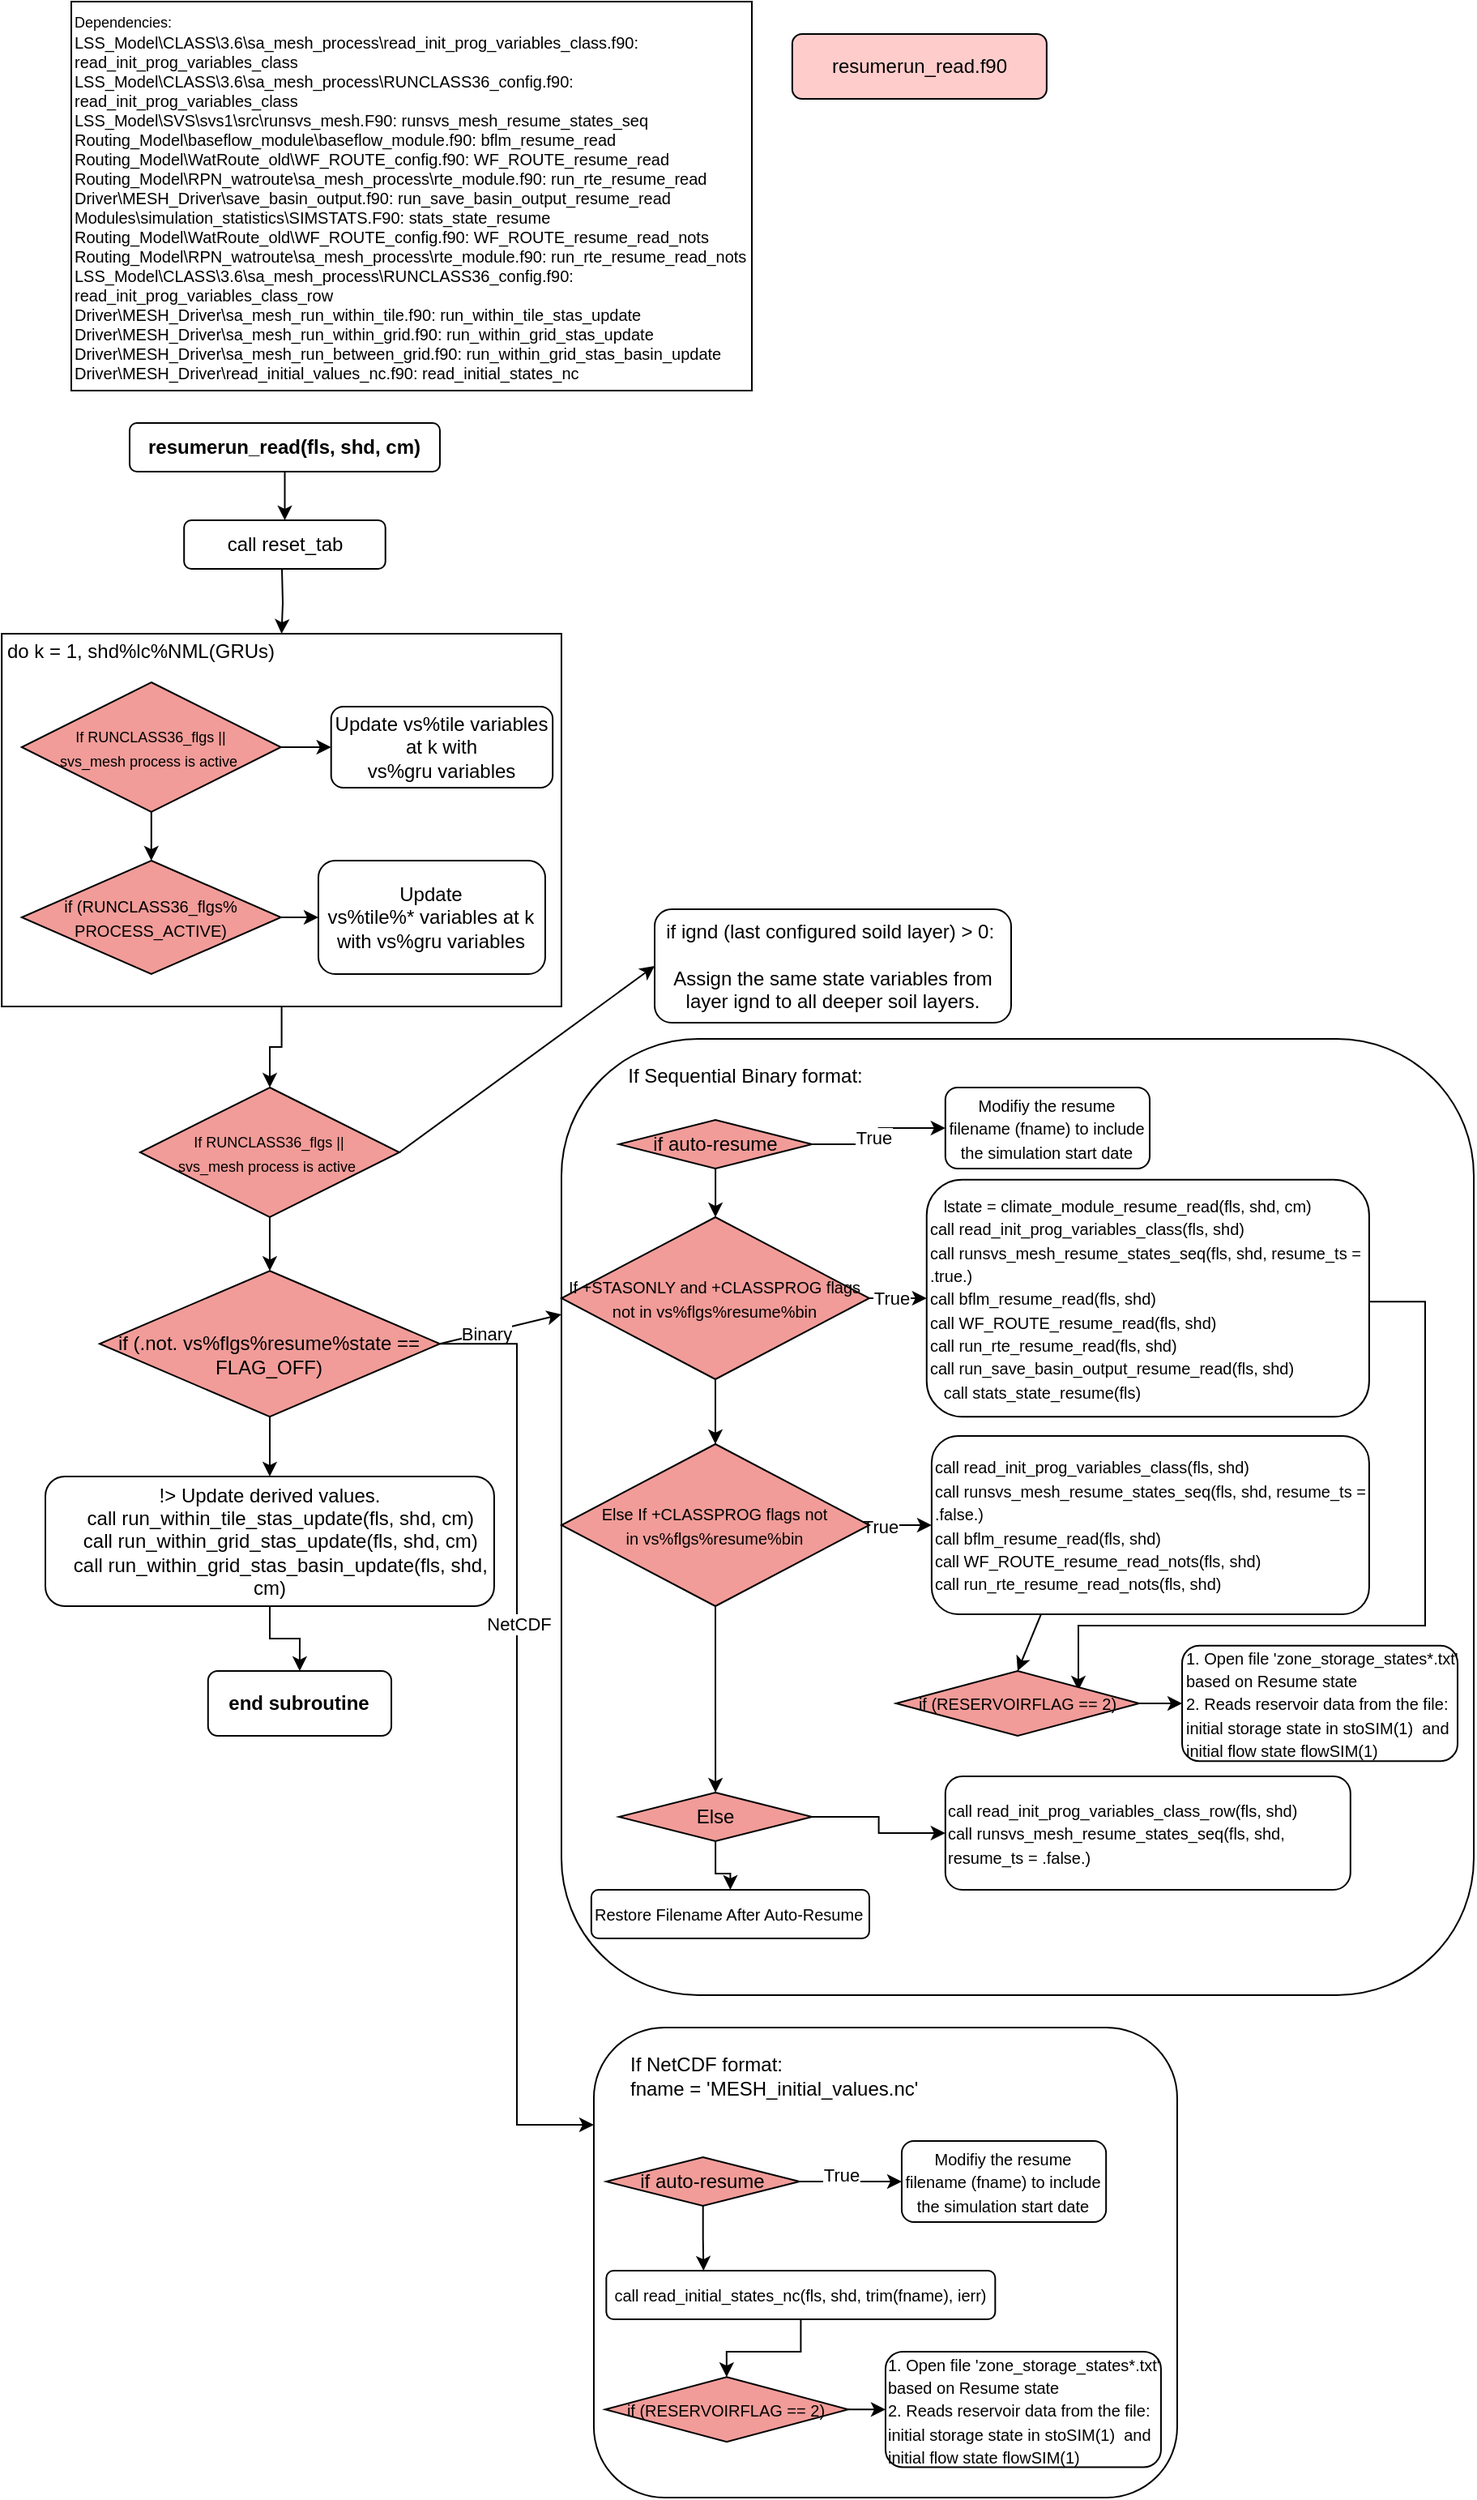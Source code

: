 <mxfile version="24.8.3">
  <diagram name="Page-1" id="HpfYL4KAwdnJSC-sTgEP">
    <mxGraphModel dx="3071" dy="999" grid="1" gridSize="10" guides="1" tooltips="1" connect="1" arrows="1" fold="1" page="1" pageScale="1" pageWidth="850" pageHeight="1100" math="0" shadow="0">
      <root>
        <mxCell id="0" />
        <mxCell id="1" parent="0" />
        <mxCell id="4A6c9v3RaQ-BC8OZOFRq-1" value="resumerun_read.f90" style="rounded=1;whiteSpace=wrap;html=1;fillColor=#FFCCCC;" parent="1" vertex="1">
          <mxGeometry x="444.93" y="20" width="157" height="40" as="geometry" />
        </mxCell>
        <mxCell id="4A6c9v3RaQ-BC8OZOFRq-2" value="&lt;div&gt;&lt;font style=&quot;font-size: 9px;&quot;&gt;Dependencies:&lt;/font&gt;&lt;/div&gt;&lt;div&gt;&lt;font size=&quot;1&quot; style=&quot;&quot;&gt;&lt;div style=&quot;&quot;&gt;LSS_Model\CLASS\3.6\sa_mesh_process\read_init_prog_variables_class.f90: read_init_prog_variables_class&lt;/div&gt;&lt;div style=&quot;&quot;&gt;LSS_Model\CLASS\3.6\sa_mesh_process\RUNCLASS36_config.f90: read_init_prog_variables_class&lt;/div&gt;&lt;div style=&quot;&quot;&gt;LSS_Model\SVS\svs1\src\runsvs_mesh.F90: runsvs_mesh_resume_states_seq&lt;/div&gt;&lt;div style=&quot;&quot;&gt;Routing_Model\baseflow_module\baseflow_module.f90: bflm_resume_read&lt;/div&gt;&lt;div style=&quot;&quot;&gt;Routing_Model\WatRoute_old\WF_ROUTE_config.f90: WF_ROUTE_resume_read&lt;/div&gt;&lt;div style=&quot;&quot;&gt;Routing_Model\RPN_watroute\sa_mesh_process\rte_module.f90: run_rte_resume_read&lt;/div&gt;&lt;div style=&quot;&quot;&gt;Driver\MESH_Driver\save_basin_output.f90: run_save_basin_output_resume_read&lt;/div&gt;&lt;div style=&quot;&quot;&gt;Modules\simulation_statistics\SIMSTATS.F90: stats_state_resume&lt;/div&gt;&lt;div style=&quot;&quot;&gt;Routing_Model\WatRoute_old\WF_ROUTE_config.f90: WF_ROUTE_resume_read_nots&lt;/div&gt;&lt;div style=&quot;&quot;&gt;Routing_Model\RPN_watroute\sa_mesh_process\rte_module.f90: run_rte_resume_read_nots&lt;/div&gt;&lt;div style=&quot;&quot;&gt;LSS_Model\CLASS\3.6\sa_mesh_process\RUNCLASS36_config.f90: read_init_prog_variables_class_row&lt;/div&gt;&lt;div style=&quot;&quot;&gt;Driver\MESH_Driver\sa_mesh_run_within_tile.f90: run_within_tile_stas_update&lt;/div&gt;&lt;div style=&quot;&quot;&gt;Driver\MESH_Driver\sa_mesh_run_within_grid.f90: run_within_grid_stas_update&lt;/div&gt;&lt;div style=&quot;&quot;&gt;Driver\MESH_Driver\sa_mesh_run_between_grid.f90: run_within_grid_stas_basin_update&lt;/div&gt;&lt;div style=&quot;&quot;&gt;Driver\MESH_Driver\read_initial_values_nc.f90: read_initial_states_nc&lt;/div&gt;&lt;/font&gt;&lt;/div&gt;" style="rounded=0;whiteSpace=wrap;html=1;align=left;" parent="1" vertex="1">
          <mxGeometry width="420" height="240" as="geometry" />
        </mxCell>
        <mxCell id="4A6c9v3RaQ-BC8OZOFRq-5" value="" style="edgeStyle=orthogonalEdgeStyle;rounded=0;orthogonalLoop=1;jettySize=auto;html=1;" parent="1" source="4A6c9v3RaQ-BC8OZOFRq-3" target="4A6c9v3RaQ-BC8OZOFRq-4" edge="1">
          <mxGeometry relative="1" as="geometry" />
        </mxCell>
        <mxCell id="4A6c9v3RaQ-BC8OZOFRq-3" value="resumerun_read(fls, shd, cm)" style="rounded=1;whiteSpace=wrap;html=1;fontStyle=1" parent="1" vertex="1">
          <mxGeometry x="35.99" y="260" width="191.49" height="30" as="geometry" />
        </mxCell>
        <mxCell id="4A6c9v3RaQ-BC8OZOFRq-4" value="&lt;span style=&quot;font-weight: normal;&quot;&gt;call reset_tab&lt;/span&gt;" style="whiteSpace=wrap;html=1;rounded=1;fontStyle=1;" parent="1" vertex="1">
          <mxGeometry x="69.6" y="320" width="124.26" height="30" as="geometry" />
        </mxCell>
        <mxCell id="4A6c9v3RaQ-BC8OZOFRq-20" style="edgeStyle=orthogonalEdgeStyle;rounded=0;orthogonalLoop=1;jettySize=auto;html=1;" parent="1" source="4A6c9v3RaQ-BC8OZOFRq-6" target="4A6c9v3RaQ-BC8OZOFRq-19" edge="1">
          <mxGeometry relative="1" as="geometry" />
        </mxCell>
        <mxCell id="4A6c9v3RaQ-BC8OZOFRq-6" value="&lt;div&gt;&lt;br&gt;&lt;/div&gt;" style="rounded=0;whiteSpace=wrap;html=1;align=left;" parent="1" vertex="1">
          <mxGeometry x="-42.92" y="390" width="345.4" height="230" as="geometry" />
        </mxCell>
        <mxCell id="4A6c9v3RaQ-BC8OZOFRq-7" value="do k = 1, shd%lc%NML(GRUs)" style="text;html=1;align=center;verticalAlign=middle;whiteSpace=wrap;rounded=0;" parent="1" vertex="1">
          <mxGeometry x="-42.92" y="391" width="172.29" height="20" as="geometry" />
        </mxCell>
        <mxCell id="4A6c9v3RaQ-BC8OZOFRq-12" style="edgeStyle=orthogonalEdgeStyle;rounded=0;orthogonalLoop=1;jettySize=auto;html=1;entryX=0;entryY=0.5;entryDx=0;entryDy=0;" parent="1" source="4A6c9v3RaQ-BC8OZOFRq-8" target="4A6c9v3RaQ-BC8OZOFRq-10" edge="1">
          <mxGeometry relative="1" as="geometry" />
        </mxCell>
        <mxCell id="4A6c9v3RaQ-BC8OZOFRq-15" style="edgeStyle=orthogonalEdgeStyle;rounded=0;orthogonalLoop=1;jettySize=auto;html=1;entryX=0.5;entryY=0;entryDx=0;entryDy=0;" parent="1" source="4A6c9v3RaQ-BC8OZOFRq-8" target="4A6c9v3RaQ-BC8OZOFRq-13" edge="1">
          <mxGeometry relative="1" as="geometry" />
        </mxCell>
        <mxCell id="4A6c9v3RaQ-BC8OZOFRq-8" value="&lt;font style=&quot;font-size: 9px;&quot;&gt;If&amp;nbsp;RUNCLASS36_flgs ||&lt;/font&gt;&lt;div&gt;&lt;font style=&quot;font-size: 9px;&quot;&gt;svs_mesh process is active&amp;nbsp;&lt;/font&gt;&lt;/div&gt;" style="rhombus;whiteSpace=wrap;html=1;fillColor=#F19C99;" parent="1" vertex="1">
          <mxGeometry x="-30.63" y="420" width="160" height="80" as="geometry" />
        </mxCell>
        <mxCell id="4A6c9v3RaQ-BC8OZOFRq-10" value="&lt;span style=&quot;font-weight: normal;&quot;&gt;Update &lt;/span&gt;&lt;span style=&quot;font-weight: 400;&quot;&gt;vs%tile&lt;/span&gt;&lt;span style=&quot;font-weight: normal;&quot;&gt;&amp;nbsp;variables at k with &lt;/span&gt;&lt;span style=&quot;font-weight: 400;&quot;&gt;vs%gru&lt;/span&gt;&lt;span style=&quot;font-weight: normal;&quot;&gt;&amp;nbsp;variables&lt;/span&gt;" style="whiteSpace=wrap;html=1;rounded=1;fontStyle=1;" parent="1" vertex="1">
          <mxGeometry x="160.35" y="435" width="136.73" height="50" as="geometry" />
        </mxCell>
        <mxCell id="4A6c9v3RaQ-BC8OZOFRq-17" style="edgeStyle=orthogonalEdgeStyle;rounded=0;orthogonalLoop=1;jettySize=auto;html=1;entryX=0;entryY=0.5;entryDx=0;entryDy=0;" parent="1" source="4A6c9v3RaQ-BC8OZOFRq-13" target="4A6c9v3RaQ-BC8OZOFRq-14" edge="1">
          <mxGeometry relative="1" as="geometry" />
        </mxCell>
        <mxCell id="4A6c9v3RaQ-BC8OZOFRq-13" value="&lt;font size=&quot;1&quot;&gt;if (RUNCLASS36_flgs% PROCESS_ACTIVE)&lt;/font&gt;" style="rhombus;whiteSpace=wrap;html=1;fillColor=#F19C99;" parent="1" vertex="1">
          <mxGeometry x="-30.63" y="530" width="160" height="70" as="geometry" />
        </mxCell>
        <mxCell id="4A6c9v3RaQ-BC8OZOFRq-14" value="&lt;span style=&quot;font-weight: normal;&quot;&gt;Update &lt;/span&gt;&lt;span style=&quot;font-weight: 400;&quot;&gt;vs%tile%*&amp;nbsp;&lt;/span&gt;&lt;span style=&quot;font-weight: normal;&quot;&gt;variables at k with &lt;/span&gt;&lt;span style=&quot;font-weight: 400;&quot;&gt;vs%gru&lt;/span&gt;&lt;span style=&quot;font-weight: normal;&quot;&gt;&amp;nbsp;variables&lt;/span&gt;" style="whiteSpace=wrap;html=1;rounded=1;fontStyle=1;" parent="1" vertex="1">
          <mxGeometry x="152.48" y="530" width="140" height="70" as="geometry" />
        </mxCell>
        <mxCell id="4A6c9v3RaQ-BC8OZOFRq-23" style="rounded=0;orthogonalLoop=1;jettySize=auto;html=1;entryX=0;entryY=0.5;entryDx=0;entryDy=0;exitX=1;exitY=0.5;exitDx=0;exitDy=0;" parent="1" source="4A6c9v3RaQ-BC8OZOFRq-19" target="4A6c9v3RaQ-BC8OZOFRq-22" edge="1">
          <mxGeometry relative="1" as="geometry" />
        </mxCell>
        <mxCell id="4A6c9v3RaQ-BC8OZOFRq-61" style="rounded=0;orthogonalLoop=1;jettySize=auto;html=1;entryX=0.5;entryY=0;entryDx=0;entryDy=0;" parent="1" source="4A6c9v3RaQ-BC8OZOFRq-19" target="4A6c9v3RaQ-BC8OZOFRq-24" edge="1">
          <mxGeometry relative="1" as="geometry" />
        </mxCell>
        <mxCell id="4A6c9v3RaQ-BC8OZOFRq-19" value="&lt;font style=&quot;font-size: 9px;&quot;&gt;If&amp;nbsp;RUNCLASS36_flgs ||&lt;/font&gt;&lt;div&gt;&lt;font style=&quot;font-size: 9px;&quot;&gt;svs_mesh process is active&amp;nbsp;&lt;/font&gt;&lt;/div&gt;" style="rhombus;whiteSpace=wrap;html=1;fillColor=#F19C99;" parent="1" vertex="1">
          <mxGeometry x="42.48" y="670" width="160" height="80" as="geometry" />
        </mxCell>
        <mxCell id="4A6c9v3RaQ-BC8OZOFRq-21" style="edgeStyle=orthogonalEdgeStyle;rounded=0;orthogonalLoop=1;jettySize=auto;html=1;entryX=0.5;entryY=0;entryDx=0;entryDy=0;" parent="1" target="4A6c9v3RaQ-BC8OZOFRq-6" edge="1">
          <mxGeometry relative="1" as="geometry">
            <mxPoint x="130" y="350" as="sourcePoint" />
          </mxGeometry>
        </mxCell>
        <mxCell id="4A6c9v3RaQ-BC8OZOFRq-22" value="&lt;span style=&quot;font-weight: 400;&quot;&gt;if ignd (last configured soild layer) &amp;gt; 0:&amp;nbsp;&lt;/span&gt;&lt;div&gt;&lt;br&gt;&lt;/div&gt;&lt;div&gt;&lt;span style=&quot;font-weight: 400;&quot;&gt;Assign the same state variables from layer ignd to all deeper soil layers.&lt;/span&gt;&lt;/div&gt;" style="whiteSpace=wrap;html=1;rounded=1;fontStyle=1;" parent="1" vertex="1">
          <mxGeometry x="360.0" y="560" width="220" height="70" as="geometry" />
        </mxCell>
        <mxCell id="4A6c9v3RaQ-BC8OZOFRq-62" style="edgeStyle=orthogonalEdgeStyle;rounded=0;orthogonalLoop=1;jettySize=auto;html=1;entryX=0.5;entryY=0;entryDx=0;entryDy=0;" parent="1" source="4A6c9v3RaQ-BC8OZOFRq-24" target="4A6c9v3RaQ-BC8OZOFRq-59" edge="1">
          <mxGeometry relative="1" as="geometry" />
        </mxCell>
        <mxCell id="4A6c9v3RaQ-BC8OZOFRq-24" value="&lt;div&gt;&lt;font style=&quot;font-size: 12px;&quot;&gt;&lt;br&gt;&lt;/font&gt;&lt;/div&gt;&lt;font style=&quot;font-size: 12px;&quot;&gt;if (.not. vs%flgs%resume%state == FLAG_OFF)&lt;/font&gt;" style="rhombus;whiteSpace=wrap;html=1;fillColor=#F19C99;" parent="1" vertex="1">
          <mxGeometry x="17.48" y="783.13" width="210" height="90" as="geometry" />
        </mxCell>
        <mxCell id="4A6c9v3RaQ-BC8OZOFRq-56" style="rounded=0;orthogonalLoop=1;jettySize=auto;html=1;exitX=1;exitY=0.5;exitDx=0;exitDy=0;" parent="1" source="4A6c9v3RaQ-BC8OZOFRq-24" edge="1">
          <mxGeometry relative="1" as="geometry">
            <mxPoint x="302.48" y="810" as="targetPoint" />
          </mxGeometry>
        </mxCell>
        <mxCell id="ouQ78z2vMTuh8xTqLAgY-22" value="Binary" style="edgeLabel;html=1;align=center;verticalAlign=middle;resizable=0;points=[];" vertex="1" connectable="0" parent="4A6c9v3RaQ-BC8OZOFRq-56">
          <mxGeometry x="-0.267" relative="1" as="geometry">
            <mxPoint x="1" as="offset" />
          </mxGeometry>
        </mxCell>
        <mxCell id="4A6c9v3RaQ-BC8OZOFRq-64" style="edgeStyle=orthogonalEdgeStyle;rounded=0;orthogonalLoop=1;jettySize=auto;html=1;entryX=0.5;entryY=0;entryDx=0;entryDy=0;" parent="1" source="4A6c9v3RaQ-BC8OZOFRq-59" target="4A6c9v3RaQ-BC8OZOFRq-63" edge="1">
          <mxGeometry relative="1" as="geometry" />
        </mxCell>
        <mxCell id="4A6c9v3RaQ-BC8OZOFRq-59" value="&lt;div&gt;&lt;span style=&quot;font-weight: 400;&quot;&gt;!&amp;gt; Update derived values.&lt;/span&gt;&lt;/div&gt;&lt;div&gt;&lt;span style=&quot;font-weight: 400;&quot;&gt;&amp;nbsp; &amp;nbsp; call run_within_tile_stas_update(fls, shd, cm)&lt;/span&gt;&lt;/div&gt;&lt;div&gt;&lt;span style=&quot;font-weight: 400;&quot;&gt;&amp;nbsp; &amp;nbsp; call run_within_grid_stas_update(fls, shd, cm)&lt;/span&gt;&lt;/div&gt;&lt;div&gt;&lt;span style=&quot;font-weight: 400;&quot;&gt;&amp;nbsp; &amp;nbsp; call run_within_grid_stas_basin_update(fls, shd, cm)&lt;/span&gt;&lt;/div&gt;" style="whiteSpace=wrap;html=1;rounded=1;fontStyle=1;" parent="1" vertex="1">
          <mxGeometry x="-16" y="910" width="276.96" height="80" as="geometry" />
        </mxCell>
        <mxCell id="4A6c9v3RaQ-BC8OZOFRq-63" value="end subroutine" style="whiteSpace=wrap;html=1;fillColor=#FFFFFF;rounded=1;fontStyle=1;" parent="1" vertex="1">
          <mxGeometry x="84.39" y="1030.01" width="113.13" height="40" as="geometry" />
        </mxCell>
        <mxCell id="ouQ78z2vMTuh8xTqLAgY-20" style="edgeStyle=orthogonalEdgeStyle;rounded=0;orthogonalLoop=1;jettySize=auto;html=1;entryX=0;entryY=0.207;entryDx=0;entryDy=0;entryPerimeter=0;" edge="1" parent="1" source="4A6c9v3RaQ-BC8OZOFRq-24" target="ouQ78z2vMTuh8xTqLAgY-6">
          <mxGeometry relative="1" as="geometry" />
        </mxCell>
        <mxCell id="ouQ78z2vMTuh8xTqLAgY-21" value="NetCDF" style="edgeLabel;html=1;align=center;verticalAlign=middle;resizable=0;points=[];" vertex="1" connectable="0" parent="ouQ78z2vMTuh8xTqLAgY-20">
          <mxGeometry x="-0.235" y="1" relative="1" as="geometry">
            <mxPoint as="offset" />
          </mxGeometry>
        </mxCell>
        <mxCell id="ouQ78z2vMTuh8xTqLAgY-23" value="" style="group" vertex="1" connectable="0" parent="1">
          <mxGeometry x="302.48" y="640" width="563.04" height="590" as="geometry" />
        </mxCell>
        <mxCell id="4A6c9v3RaQ-BC8OZOFRq-26" value="&lt;div&gt;&lt;span style=&quot;font-weight: 400;&quot;&gt;&lt;br&gt;&lt;/span&gt;&lt;div&gt;&lt;div&gt;&lt;span style=&quot;font-weight: 400;&quot;&gt;&lt;br&gt;&lt;/span&gt;&lt;/div&gt;&lt;/div&gt;&lt;/div&gt;" style="whiteSpace=wrap;html=1;rounded=1;fontStyle=1;container=0;" parent="ouQ78z2vMTuh8xTqLAgY-23" vertex="1">
          <mxGeometry width="563.04" height="590" as="geometry" />
        </mxCell>
        <mxCell id="4A6c9v3RaQ-BC8OZOFRq-27" value="If Sequential Binary format:&lt;div&gt;&lt;br&gt;&lt;/div&gt;" style="text;html=1;align=center;verticalAlign=middle;whiteSpace=wrap;rounded=0;container=0;" parent="ouQ78z2vMTuh8xTqLAgY-23" vertex="1">
          <mxGeometry x="27.5" y="20" width="172.29" height="20" as="geometry" />
        </mxCell>
        <mxCell id="4A6c9v3RaQ-BC8OZOFRq-30" style="edgeStyle=orthogonalEdgeStyle;rounded=0;orthogonalLoop=1;jettySize=auto;html=1;entryX=0;entryY=0.5;entryDx=0;entryDy=0;" parent="ouQ78z2vMTuh8xTqLAgY-23" source="4A6c9v3RaQ-BC8OZOFRq-28" target="4A6c9v3RaQ-BC8OZOFRq-29" edge="1">
          <mxGeometry relative="1" as="geometry" />
        </mxCell>
        <mxCell id="4A6c9v3RaQ-BC8OZOFRq-40" value="True" style="edgeLabel;html=1;align=center;verticalAlign=middle;resizable=0;points=[];container=0;" parent="4A6c9v3RaQ-BC8OZOFRq-30" vertex="1" connectable="0">
          <mxGeometry x="-0.185" y="4" relative="1" as="geometry">
            <mxPoint as="offset" />
          </mxGeometry>
        </mxCell>
        <mxCell id="4A6c9v3RaQ-BC8OZOFRq-32" style="edgeStyle=orthogonalEdgeStyle;rounded=0;orthogonalLoop=1;jettySize=auto;html=1;" parent="ouQ78z2vMTuh8xTqLAgY-23" source="4A6c9v3RaQ-BC8OZOFRq-28" target="4A6c9v3RaQ-BC8OZOFRq-31" edge="1">
          <mxGeometry relative="1" as="geometry" />
        </mxCell>
        <mxCell id="4A6c9v3RaQ-BC8OZOFRq-28" value="if auto-resume" style="rhombus;whiteSpace=wrap;html=1;fillColor=#F19C99;container=0;" parent="ouQ78z2vMTuh8xTqLAgY-23" vertex="1">
          <mxGeometry x="35.37" y="50" width="119.26" height="30" as="geometry" />
        </mxCell>
        <mxCell id="4A6c9v3RaQ-BC8OZOFRq-29" value="&lt;span style=&quot;font-weight: 400;&quot;&gt;&lt;font style=&quot;font-size: 10px;&quot;&gt;Modifiy the resume filename (fname) to include the simulation start date&lt;/font&gt;&lt;/span&gt;" style="whiteSpace=wrap;html=1;rounded=1;fontStyle=1;container=0;" parent="ouQ78z2vMTuh8xTqLAgY-23" vertex="1">
          <mxGeometry x="236.93" y="30" width="126.11" height="50" as="geometry" />
        </mxCell>
        <mxCell id="4A6c9v3RaQ-BC8OZOFRq-34" style="edgeStyle=orthogonalEdgeStyle;rounded=0;orthogonalLoop=1;jettySize=auto;html=1;entryX=0;entryY=0.5;entryDx=0;entryDy=0;" parent="ouQ78z2vMTuh8xTqLAgY-23" source="4A6c9v3RaQ-BC8OZOFRq-31" target="4A6c9v3RaQ-BC8OZOFRq-33" edge="1">
          <mxGeometry relative="1" as="geometry" />
        </mxCell>
        <mxCell id="4A6c9v3RaQ-BC8OZOFRq-39" value="True" style="edgeLabel;html=1;align=center;verticalAlign=middle;resizable=0;points=[];container=0;" parent="4A6c9v3RaQ-BC8OZOFRq-34" vertex="1" connectable="0">
          <mxGeometry x="-0.4" relative="1" as="geometry">
            <mxPoint as="offset" />
          </mxGeometry>
        </mxCell>
        <mxCell id="4A6c9v3RaQ-BC8OZOFRq-38" style="edgeStyle=orthogonalEdgeStyle;rounded=0;orthogonalLoop=1;jettySize=auto;html=1;" parent="ouQ78z2vMTuh8xTqLAgY-23" source="4A6c9v3RaQ-BC8OZOFRq-31" target="4A6c9v3RaQ-BC8OZOFRq-35" edge="1">
          <mxGeometry relative="1" as="geometry" />
        </mxCell>
        <mxCell id="4A6c9v3RaQ-BC8OZOFRq-31" value="&lt;font style=&quot;font-size: 10px;&quot;&gt;If +STASONLY and +CLASSPROG flags not in&amp;nbsp;vs%flgs%resume%bin&lt;/font&gt;" style="rhombus;whiteSpace=wrap;html=1;fillColor=#F19C99;container=0;" parent="ouQ78z2vMTuh8xTqLAgY-23" vertex="1">
          <mxGeometry y="110" width="190" height="100" as="geometry" />
        </mxCell>
        <mxCell id="ouQ78z2vMTuh8xTqLAgY-4" style="rounded=0;orthogonalLoop=1;jettySize=auto;html=1;entryX=0.5;entryY=0;entryDx=0;entryDy=0;exitX=0.25;exitY=1;exitDx=0;exitDy=0;" edge="1" parent="ouQ78z2vMTuh8xTqLAgY-23" source="4A6c9v3RaQ-BC8OZOFRq-36" target="ouQ78z2vMTuh8xTqLAgY-1">
          <mxGeometry relative="1" as="geometry" />
        </mxCell>
        <mxCell id="ouQ78z2vMTuh8xTqLAgY-5" style="edgeStyle=orthogonalEdgeStyle;rounded=0;orthogonalLoop=1;jettySize=auto;html=1;entryX=1;entryY=0;entryDx=0;entryDy=0;" edge="1" parent="ouQ78z2vMTuh8xTqLAgY-23">
          <mxGeometry relative="1" as="geometry">
            <mxPoint x="498.47" y="162.1" as="sourcePoint" />
            <mxPoint x="319.02" y="402.01" as="targetPoint" />
            <Array as="points">
              <mxPoint x="533.04" y="162" />
              <mxPoint x="533.04" y="362" />
              <mxPoint x="319.04" y="362" />
            </Array>
          </mxGeometry>
        </mxCell>
        <mxCell id="4A6c9v3RaQ-BC8OZOFRq-33" value="&lt;div&gt;&lt;span style=&quot;font-size: 10px; font-weight: 400;&quot;&gt;&amp;nbsp; &amp;nbsp;lstate = climate_module_resume_read(fls, shd, cm)&lt;/span&gt;&lt;/div&gt;&lt;div&gt;&lt;span style=&quot;font-size: 10px; font-weight: 400;&quot;&gt;call read_init_prog_variables_class(fls, shd)&lt;/span&gt;&lt;/div&gt;&lt;div&gt;&lt;span style=&quot;font-size: 10px; font-weight: 400;&quot;&gt;call runsvs_mesh_resume_states_seq(fls, shd, resume_ts = .true.)&lt;/span&gt;&lt;/div&gt;&lt;div&gt;&lt;span style=&quot;font-size: 10px; font-weight: 400;&quot;&gt;call bflm_resume_read(fls, shd)&lt;/span&gt;&lt;/div&gt;&lt;div&gt;&lt;span style=&quot;font-size: 10px; font-weight: 400;&quot;&gt;call WF_ROUTE_resume_read(fls, shd)&lt;/span&gt;&lt;/div&gt;&lt;div&gt;&lt;span style=&quot;font-size: 10px; font-weight: 400;&quot;&gt;call run_rte_resume_read(fls, shd)&lt;/span&gt;&lt;/div&gt;&lt;div&gt;&lt;span style=&quot;font-size: 10px; font-weight: 400;&quot;&gt;call run_save_basin_output_resume_read(fls, shd)&lt;/span&gt;&lt;/div&gt;&lt;div&gt;&lt;span style=&quot;font-size: 10px; font-weight: 400;&quot;&gt;&amp;nbsp; &amp;nbsp;call stats_state_resume(fls)&lt;/span&gt;&lt;/div&gt;" style="whiteSpace=wrap;html=1;rounded=1;fontStyle=1;align=left;container=0;" parent="ouQ78z2vMTuh8xTqLAgY-23" vertex="1">
          <mxGeometry x="225.4" y="86.88" width="273.07" height="146.25" as="geometry" />
        </mxCell>
        <mxCell id="4A6c9v3RaQ-BC8OZOFRq-37" style="edgeStyle=orthogonalEdgeStyle;rounded=0;orthogonalLoop=1;jettySize=auto;html=1;entryX=0;entryY=0.5;entryDx=0;entryDy=0;" parent="ouQ78z2vMTuh8xTqLAgY-23" source="4A6c9v3RaQ-BC8OZOFRq-35" target="4A6c9v3RaQ-BC8OZOFRq-36" edge="1">
          <mxGeometry relative="1" as="geometry" />
        </mxCell>
        <mxCell id="4A6c9v3RaQ-BC8OZOFRq-41" value="True" style="edgeLabel;html=1;align=center;verticalAlign=middle;resizable=0;points=[];container=0;" parent="4A6c9v3RaQ-BC8OZOFRq-37" vertex="1" connectable="0">
          <mxGeometry x="-0.712" y="-1" relative="1" as="geometry">
            <mxPoint as="offset" />
          </mxGeometry>
        </mxCell>
        <mxCell id="4A6c9v3RaQ-BC8OZOFRq-46" style="edgeStyle=orthogonalEdgeStyle;rounded=0;orthogonalLoop=1;jettySize=auto;html=1;" parent="ouQ78z2vMTuh8xTqLAgY-23" source="4A6c9v3RaQ-BC8OZOFRq-35" target="4A6c9v3RaQ-BC8OZOFRq-44" edge="1">
          <mxGeometry relative="1" as="geometry" />
        </mxCell>
        <mxCell id="4A6c9v3RaQ-BC8OZOFRq-35" value="&lt;font style=&quot;font-size: 10px;&quot;&gt;Else If +CLASSPROG flags not in&amp;nbsp;vs%flgs%resume%bin&lt;/font&gt;" style="rhombus;whiteSpace=wrap;html=1;fillColor=#F19C99;container=0;" parent="ouQ78z2vMTuh8xTqLAgY-23" vertex="1">
          <mxGeometry y="250" width="190" height="100" as="geometry" />
        </mxCell>
        <mxCell id="4A6c9v3RaQ-BC8OZOFRq-36" value="&lt;div&gt;&lt;span style=&quot;font-size: 10px; font-weight: 400;&quot;&gt;call read_init_prog_variables_class(fls, shd)&lt;/span&gt;&lt;/div&gt;&lt;div&gt;&lt;span style=&quot;font-size: 10px; font-weight: 400;&quot;&gt;call runsvs_mesh_resume_states_seq(fls, shd, resume_ts = .false.)&lt;/span&gt;&lt;/div&gt;&lt;div&gt;&lt;span style=&quot;font-size: 10px; font-weight: 400;&quot;&gt;call bflm_resume_read(fls, shd)&lt;/span&gt;&lt;/div&gt;&lt;div&gt;&lt;span style=&quot;font-size: 10px; font-weight: 400;&quot;&gt;call WF_ROUTE_resume_read_nots(fls, shd)&lt;/span&gt;&lt;/div&gt;&lt;div&gt;&lt;span style=&quot;font-size: 10px; font-weight: 400;&quot;&gt;call run_rte_resume_read_nots(fls, shd)&lt;/span&gt;&lt;/div&gt;" style="whiteSpace=wrap;html=1;rounded=1;fontStyle=1;align=left;container=0;" parent="ouQ78z2vMTuh8xTqLAgY-23" vertex="1">
          <mxGeometry x="228.47" y="245" width="270" height="110" as="geometry" />
        </mxCell>
        <mxCell id="4A6c9v3RaQ-BC8OZOFRq-43" value="&lt;div&gt;&lt;span style=&quot;font-size: 10px; font-weight: 400;&quot;&gt;call read_init_prog_variables_class_row(fls, shd)&lt;/span&gt;&lt;/div&gt;&lt;div&gt;&lt;span style=&quot;font-size: 10px; font-weight: 400;&quot;&gt;call runsvs_mesh_resume_states_seq(fls, shd, resume_ts = .false.)&lt;/span&gt;&lt;/div&gt;" style="whiteSpace=wrap;html=1;rounded=1;fontStyle=1;align=left;container=0;" parent="ouQ78z2vMTuh8xTqLAgY-23" vertex="1">
          <mxGeometry x="236.93" y="455" width="250" height="70" as="geometry" />
        </mxCell>
        <mxCell id="4A6c9v3RaQ-BC8OZOFRq-45" style="edgeStyle=orthogonalEdgeStyle;rounded=0;orthogonalLoop=1;jettySize=auto;html=1;" parent="ouQ78z2vMTuh8xTqLAgY-23" source="4A6c9v3RaQ-BC8OZOFRq-44" target="4A6c9v3RaQ-BC8OZOFRq-43" edge="1">
          <mxGeometry relative="1" as="geometry" />
        </mxCell>
        <mxCell id="4A6c9v3RaQ-BC8OZOFRq-51" value="" style="edgeStyle=orthogonalEdgeStyle;rounded=0;orthogonalLoop=1;jettySize=auto;html=1;entryX=0.5;entryY=0;entryDx=0;entryDy=0;" parent="ouQ78z2vMTuh8xTqLAgY-23" source="4A6c9v3RaQ-BC8OZOFRq-44" target="4A6c9v3RaQ-BC8OZOFRq-52" edge="1">
          <mxGeometry relative="1" as="geometry">
            <mxPoint x="95.33" y="515" as="targetPoint" />
          </mxGeometry>
        </mxCell>
        <mxCell id="4A6c9v3RaQ-BC8OZOFRq-44" value="Else" style="rhombus;whiteSpace=wrap;html=1;fillColor=#F19C99;container=0;" parent="ouQ78z2vMTuh8xTqLAgY-23" vertex="1">
          <mxGeometry x="35.37" y="465" width="119.26" height="30" as="geometry" />
        </mxCell>
        <mxCell id="4A6c9v3RaQ-BC8OZOFRq-52" value="&lt;span style=&quot;font-size: 10px; font-weight: 400;&quot;&gt;Restore Filename After Auto-Resume&lt;/span&gt;" style="whiteSpace=wrap;html=1;rounded=1;fontStyle=1;align=left;container=0;" parent="ouQ78z2vMTuh8xTqLAgY-23" vertex="1">
          <mxGeometry x="18.44" y="525" width="171.56" height="30" as="geometry" />
        </mxCell>
        <mxCell id="ouQ78z2vMTuh8xTqLAgY-3" style="edgeStyle=orthogonalEdgeStyle;rounded=0;orthogonalLoop=1;jettySize=auto;html=1;entryX=0;entryY=0.5;entryDx=0;entryDy=0;" edge="1" parent="ouQ78z2vMTuh8xTqLAgY-23" source="ouQ78z2vMTuh8xTqLAgY-1" target="ouQ78z2vMTuh8xTqLAgY-2">
          <mxGeometry relative="1" as="geometry" />
        </mxCell>
        <mxCell id="ouQ78z2vMTuh8xTqLAgY-1" value="&lt;font style=&quot;font-size: 10px;&quot;&gt;if (RESERVOIRFLAG == 2)&lt;/font&gt;" style="rhombus;whiteSpace=wrap;html=1;fillColor=#F19C99;container=0;" vertex="1" parent="ouQ78z2vMTuh8xTqLAgY-23">
          <mxGeometry x="206.52" y="390.01" width="150" height="40" as="geometry" />
        </mxCell>
        <mxCell id="ouQ78z2vMTuh8xTqLAgY-2" value="&lt;span style=&quot;font-size: 10px; font-weight: 400;&quot;&gt;1. Open file &#39;zone_storage_states*.txt&#39; based on Resume state&lt;/span&gt;&lt;div&gt;&lt;span style=&quot;font-size: 10px; font-weight: 400;&quot;&gt;2.&amp;nbsp;&lt;/span&gt;&lt;span style=&quot;background-color: initial; font-size: 10px; font-weight: 400;&quot;&gt;Reads reservoir data from the file: initial storage state in&amp;nbsp;&lt;/span&gt;&lt;span style=&quot;background-color: initial; font-size: 10px; font-weight: 400;&quot;&gt;stoSIM(1)&lt;/span&gt;&lt;span style=&quot;background-color: initial; font-size: 10px; font-weight: 400;&quot;&gt;&amp;nbsp;&amp;nbsp;and initial flow state&amp;nbsp;&lt;/span&gt;&lt;span style=&quot;background-color: initial; font-size: 10px; font-weight: 400;&quot;&gt;flowSIM(1)&lt;/span&gt;&lt;/div&gt;" style="whiteSpace=wrap;html=1;rounded=1;fontStyle=1;align=left;container=0;" vertex="1" parent="ouQ78z2vMTuh8xTqLAgY-23">
          <mxGeometry x="383.04" y="374.38" width="170" height="71.25" as="geometry" />
        </mxCell>
        <mxCell id="ouQ78z2vMTuh8xTqLAgY-24" value="" style="group" vertex="1" connectable="0" parent="1">
          <mxGeometry x="322.48" y="1250" width="360" height="290" as="geometry" />
        </mxCell>
        <mxCell id="ouQ78z2vMTuh8xTqLAgY-6" value="&lt;div&gt;&lt;span style=&quot;font-weight: 400;&quot;&gt;&lt;br&gt;&lt;/span&gt;&lt;div&gt;&lt;div&gt;&lt;span style=&quot;font-weight: 400;&quot;&gt;&lt;br&gt;&lt;/span&gt;&lt;/div&gt;&lt;/div&gt;&lt;/div&gt;" style="whiteSpace=wrap;html=1;rounded=1;fontStyle=1;container=0;" vertex="1" parent="ouQ78z2vMTuh8xTqLAgY-24">
          <mxGeometry width="360" height="290" as="geometry" />
        </mxCell>
        <mxCell id="ouQ78z2vMTuh8xTqLAgY-7" value="If NetCDF format:&lt;div&gt;fname = &#39;MESH_initial_values.nc&#39;&lt;/div&gt;" style="text;html=1;align=left;verticalAlign=middle;whiteSpace=wrap;rounded=0;container=0;" vertex="1" parent="ouQ78z2vMTuh8xTqLAgY-24">
          <mxGeometry x="20.25" y="20" width="200.7" height="20" as="geometry" />
        </mxCell>
        <mxCell id="ouQ78z2vMTuh8xTqLAgY-15" style="edgeStyle=orthogonalEdgeStyle;rounded=0;orthogonalLoop=1;jettySize=auto;html=1;entryX=0.25;entryY=0;entryDx=0;entryDy=0;" edge="1" parent="ouQ78z2vMTuh8xTqLAgY-24" source="ouQ78z2vMTuh8xTqLAgY-10" target="ouQ78z2vMTuh8xTqLAgY-14">
          <mxGeometry relative="1" as="geometry" />
        </mxCell>
        <mxCell id="ouQ78z2vMTuh8xTqLAgY-10" value="if auto-resume" style="rhombus;whiteSpace=wrap;html=1;fillColor=#F19C99;container=0;" vertex="1" parent="ouQ78z2vMTuh8xTqLAgY-24">
          <mxGeometry x="7.69" y="80" width="119.26" height="30" as="geometry" />
        </mxCell>
        <mxCell id="ouQ78z2vMTuh8xTqLAgY-11" style="edgeStyle=orthogonalEdgeStyle;rounded=0;orthogonalLoop=1;jettySize=auto;html=1;entryX=0;entryY=0.5;entryDx=0;entryDy=0;" edge="1" source="ouQ78z2vMTuh8xTqLAgY-10" target="ouQ78z2vMTuh8xTqLAgY-13" parent="ouQ78z2vMTuh8xTqLAgY-24">
          <mxGeometry relative="1" as="geometry" />
        </mxCell>
        <mxCell id="ouQ78z2vMTuh8xTqLAgY-12" value="True" style="edgeLabel;html=1;align=center;verticalAlign=middle;resizable=0;points=[];container=0;" vertex="1" connectable="0" parent="ouQ78z2vMTuh8xTqLAgY-11">
          <mxGeometry x="-0.185" y="4" relative="1" as="geometry">
            <mxPoint as="offset" />
          </mxGeometry>
        </mxCell>
        <mxCell id="ouQ78z2vMTuh8xTqLAgY-13" value="&lt;span style=&quot;font-weight: 400;&quot;&gt;&lt;font style=&quot;font-size: 10px;&quot;&gt;Modifiy the resume filename (fname) to include the simulation start date&lt;/font&gt;&lt;/span&gt;" style="whiteSpace=wrap;html=1;rounded=1;fontStyle=1;container=0;" vertex="1" parent="ouQ78z2vMTuh8xTqLAgY-24">
          <mxGeometry x="190" y="70" width="126.11" height="50" as="geometry" />
        </mxCell>
        <mxCell id="ouQ78z2vMTuh8xTqLAgY-19" style="edgeStyle=orthogonalEdgeStyle;rounded=0;orthogonalLoop=1;jettySize=auto;html=1;entryX=0.5;entryY=0;entryDx=0;entryDy=0;" edge="1" parent="ouQ78z2vMTuh8xTqLAgY-24" source="ouQ78z2vMTuh8xTqLAgY-14" target="ouQ78z2vMTuh8xTqLAgY-16">
          <mxGeometry relative="1" as="geometry" />
        </mxCell>
        <mxCell id="ouQ78z2vMTuh8xTqLAgY-14" value="&lt;span style=&quot;font-size: 10px; font-weight: 400;&quot;&gt;call read_initial_states_nc(fls, shd, trim(fname), ierr)&lt;/span&gt;" style="whiteSpace=wrap;html=1;rounded=1;fontStyle=1;container=0;" vertex="1" parent="ouQ78z2vMTuh8xTqLAgY-24">
          <mxGeometry x="7.69" y="150" width="240" height="30" as="geometry" />
        </mxCell>
        <mxCell id="ouQ78z2vMTuh8xTqLAgY-18" style="edgeStyle=orthogonalEdgeStyle;rounded=0;orthogonalLoop=1;jettySize=auto;html=1;entryX=0;entryY=0.5;entryDx=0;entryDy=0;" edge="1" parent="ouQ78z2vMTuh8xTqLAgY-24" source="ouQ78z2vMTuh8xTqLAgY-16" target="ouQ78z2vMTuh8xTqLAgY-17">
          <mxGeometry relative="1" as="geometry" />
        </mxCell>
        <mxCell id="ouQ78z2vMTuh8xTqLAgY-16" value="&lt;font style=&quot;font-size: 10px;&quot;&gt;if (RESERVOIRFLAG == 2)&lt;/font&gt;" style="rhombus;whiteSpace=wrap;html=1;fillColor=#F19C99;container=0;" vertex="1" parent="ouQ78z2vMTuh8xTqLAgY-24">
          <mxGeometry x="6.96" y="215.62" width="150" height="40" as="geometry" />
        </mxCell>
        <mxCell id="ouQ78z2vMTuh8xTqLAgY-17" value="&lt;span style=&quot;font-size: 10px; font-weight: 400;&quot;&gt;1. Open file &#39;zone_storage_states*.txt&#39; based on Resume state&lt;/span&gt;&lt;div&gt;&lt;span style=&quot;font-size: 10px; font-weight: 400;&quot;&gt;2.&amp;nbsp;&lt;/span&gt;&lt;span style=&quot;background-color: initial; font-size: 10px; font-weight: 400;&quot;&gt;Reads reservoir data from the file: initial storage state in&amp;nbsp;&lt;/span&gt;&lt;span style=&quot;background-color: initial; font-size: 10px; font-weight: 400;&quot;&gt;stoSIM(1)&lt;/span&gt;&lt;span style=&quot;background-color: initial; font-size: 10px; font-weight: 400;&quot;&gt;&amp;nbsp;&amp;nbsp;and initial flow state&amp;nbsp;&lt;/span&gt;&lt;span style=&quot;background-color: initial; font-size: 10px; font-weight: 400;&quot;&gt;flowSIM(1)&lt;/span&gt;&lt;/div&gt;" style="whiteSpace=wrap;html=1;rounded=1;fontStyle=1;align=left;container=0;" vertex="1" parent="ouQ78z2vMTuh8xTqLAgY-24">
          <mxGeometry x="180" y="200" width="170" height="71.25" as="geometry" />
        </mxCell>
      </root>
    </mxGraphModel>
  </diagram>
</mxfile>
